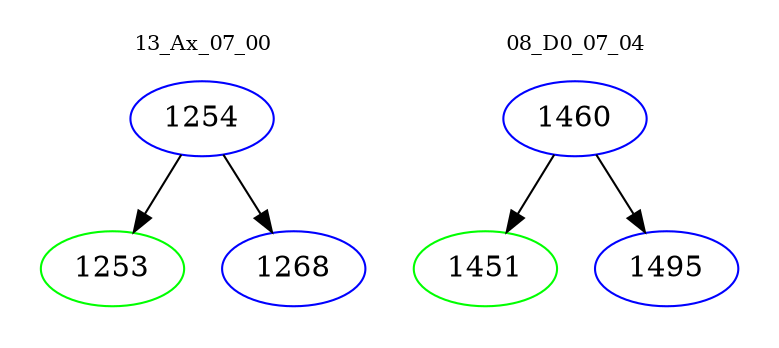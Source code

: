 digraph{
subgraph cluster_0 {
color = white
label = "13_Ax_07_00";
fontsize=10;
T0_1254 [label="1254", color="blue"]
T0_1254 -> T0_1253 [color="black"]
T0_1253 [label="1253", color="green"]
T0_1254 -> T0_1268 [color="black"]
T0_1268 [label="1268", color="blue"]
}
subgraph cluster_1 {
color = white
label = "08_D0_07_04";
fontsize=10;
T1_1460 [label="1460", color="blue"]
T1_1460 -> T1_1451 [color="black"]
T1_1451 [label="1451", color="green"]
T1_1460 -> T1_1495 [color="black"]
T1_1495 [label="1495", color="blue"]
}
}
